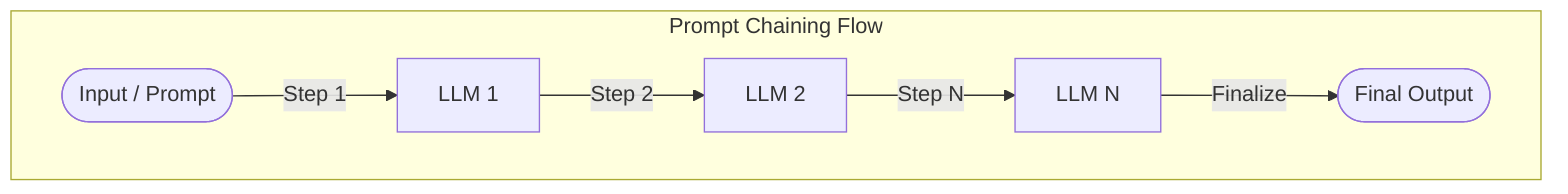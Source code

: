 flowchart LR
    subgraph S[Prompt Chaining Flow]
        direction LR
        A([Input / Prompt]) -->|Step 1| B[LLM 1]
        B -->|Step 2| C[LLM 2]
        C -->|Step N| D[LLM N]
        D -->|Finalize| E([Final Output])
    end